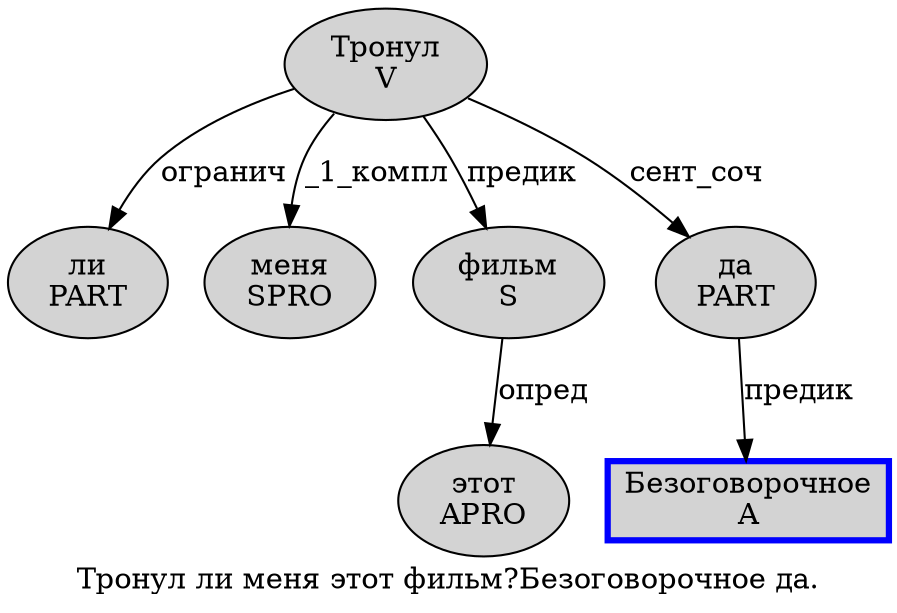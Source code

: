 digraph SENTENCE_141 {
	graph [label="Тронул ли меня этот фильм?Безоговорочное да."]
	node [style=filled]
		0 [label="Тронул
V" color="" fillcolor=lightgray penwidth=1 shape=ellipse]
		1 [label="ли
PART" color="" fillcolor=lightgray penwidth=1 shape=ellipse]
		2 [label="меня
SPRO" color="" fillcolor=lightgray penwidth=1 shape=ellipse]
		3 [label="этот
APRO" color="" fillcolor=lightgray penwidth=1 shape=ellipse]
		4 [label="фильм
S" color="" fillcolor=lightgray penwidth=1 shape=ellipse]
		6 [label="Безоговорочное
A" color=blue fillcolor=lightgray penwidth=3 shape=box]
		7 [label="да
PART" color="" fillcolor=lightgray penwidth=1 shape=ellipse]
			7 -> 6 [label="предик"]
			0 -> 1 [label="огранич"]
			0 -> 2 [label="_1_компл"]
			0 -> 4 [label="предик"]
			0 -> 7 [label="сент_соч"]
			4 -> 3 [label="опред"]
}
